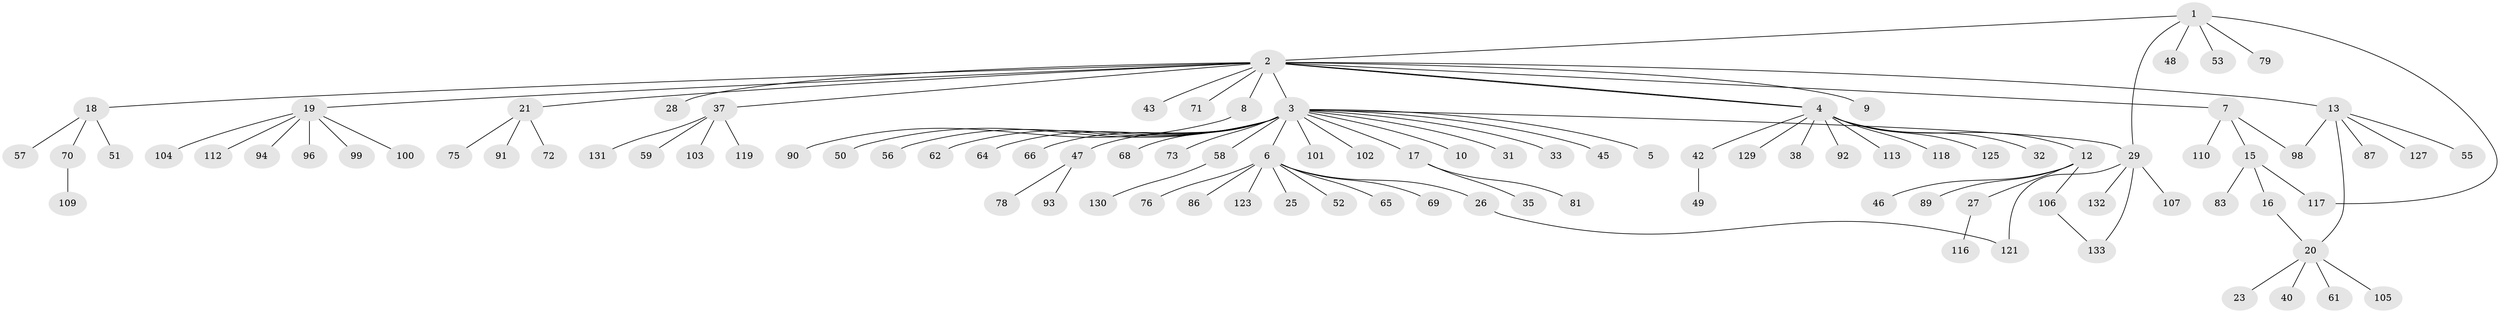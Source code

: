 // original degree distribution, {7: 0.015037593984962405, 16: 0.007518796992481203, 21: 0.007518796992481203, 12: 0.007518796992481203, 1: 0.6466165413533834, 10: 0.007518796992481203, 2: 0.16541353383458646, 3: 0.06766917293233082, 6: 0.022556390977443608, 4: 0.022556390977443608, 5: 0.03007518796992481}
// Generated by graph-tools (version 1.1) at 2025/11/02/27/25 16:11:15]
// undirected, 101 vertices, 107 edges
graph export_dot {
graph [start="1"]
  node [color=gray90,style=filled];
  1 [super="+124"];
  2 [super="+11"];
  3 [super="+88"];
  4 [super="+122"];
  5;
  6 [super="+77"];
  7 [super="+14"];
  8 [super="+44"];
  9;
  10;
  12 [super="+114"];
  13 [super="+22"];
  15 [super="+74"];
  16 [super="+80"];
  17 [super="+30"];
  18 [super="+24"];
  19 [super="+41"];
  20 [super="+36"];
  21 [super="+34"];
  23;
  25;
  26 [super="+39"];
  27;
  28 [super="+60"];
  29 [super="+84"];
  31;
  32;
  33;
  35 [super="+85"];
  37 [super="+97"];
  38;
  40;
  42;
  43;
  45;
  46;
  47 [super="+63"];
  48;
  49 [super="+82"];
  50;
  51;
  52;
  53 [super="+54"];
  55 [super="+67"];
  56;
  57;
  58 [super="+95"];
  59;
  61;
  62;
  64;
  65;
  66;
  68;
  69;
  70 [super="+128"];
  71;
  72;
  73;
  75;
  76;
  78 [super="+111"];
  79;
  81;
  83;
  86 [super="+126"];
  87;
  89;
  90;
  91;
  92 [super="+108"];
  93;
  94;
  96;
  98;
  99;
  100;
  101;
  102 [super="+120"];
  103;
  104;
  105;
  106 [super="+115"];
  107;
  109;
  110;
  112;
  113;
  116;
  117;
  118;
  119;
  121;
  123;
  125;
  127;
  129;
  130;
  131;
  132;
  133;
  1 -- 2;
  1 -- 48;
  1 -- 53;
  1 -- 79;
  1 -- 117;
  1 -- 29;
  2 -- 3;
  2 -- 4;
  2 -- 4;
  2 -- 7;
  2 -- 8;
  2 -- 9;
  2 -- 13 [weight=2];
  2 -- 18;
  2 -- 19;
  2 -- 21;
  2 -- 28;
  2 -- 37;
  2 -- 71;
  2 -- 43;
  3 -- 5;
  3 -- 6;
  3 -- 10;
  3 -- 17;
  3 -- 29;
  3 -- 31;
  3 -- 33;
  3 -- 45;
  3 -- 47;
  3 -- 50;
  3 -- 56;
  3 -- 58;
  3 -- 62;
  3 -- 64;
  3 -- 66;
  3 -- 68;
  3 -- 73;
  3 -- 101;
  3 -- 102;
  4 -- 12;
  4 -- 32;
  4 -- 38;
  4 -- 42;
  4 -- 92;
  4 -- 113;
  4 -- 118;
  4 -- 125;
  4 -- 129;
  6 -- 25;
  6 -- 26;
  6 -- 52;
  6 -- 65;
  6 -- 69;
  6 -- 76;
  6 -- 86;
  6 -- 123;
  7 -- 98;
  7 -- 15;
  7 -- 110;
  8 -- 90;
  12 -- 27;
  12 -- 46;
  12 -- 89;
  12 -- 106;
  13 -- 87;
  13 -- 127;
  13 -- 98;
  13 -- 55;
  13 -- 20;
  15 -- 16;
  15 -- 83;
  15 -- 117;
  16 -- 20;
  17 -- 35;
  17 -- 81;
  18 -- 51;
  18 -- 57;
  18 -- 70;
  19 -- 94;
  19 -- 99;
  19 -- 100;
  19 -- 104;
  19 -- 112;
  19 -- 96;
  20 -- 23;
  20 -- 40;
  20 -- 105;
  20 -- 61;
  21 -- 72;
  21 -- 75;
  21 -- 91;
  26 -- 121;
  27 -- 116;
  29 -- 107;
  29 -- 121;
  29 -- 132;
  29 -- 133;
  37 -- 59;
  37 -- 103;
  37 -- 119;
  37 -- 131;
  42 -- 49;
  47 -- 78;
  47 -- 93;
  58 -- 130;
  70 -- 109;
  106 -- 133;
}
